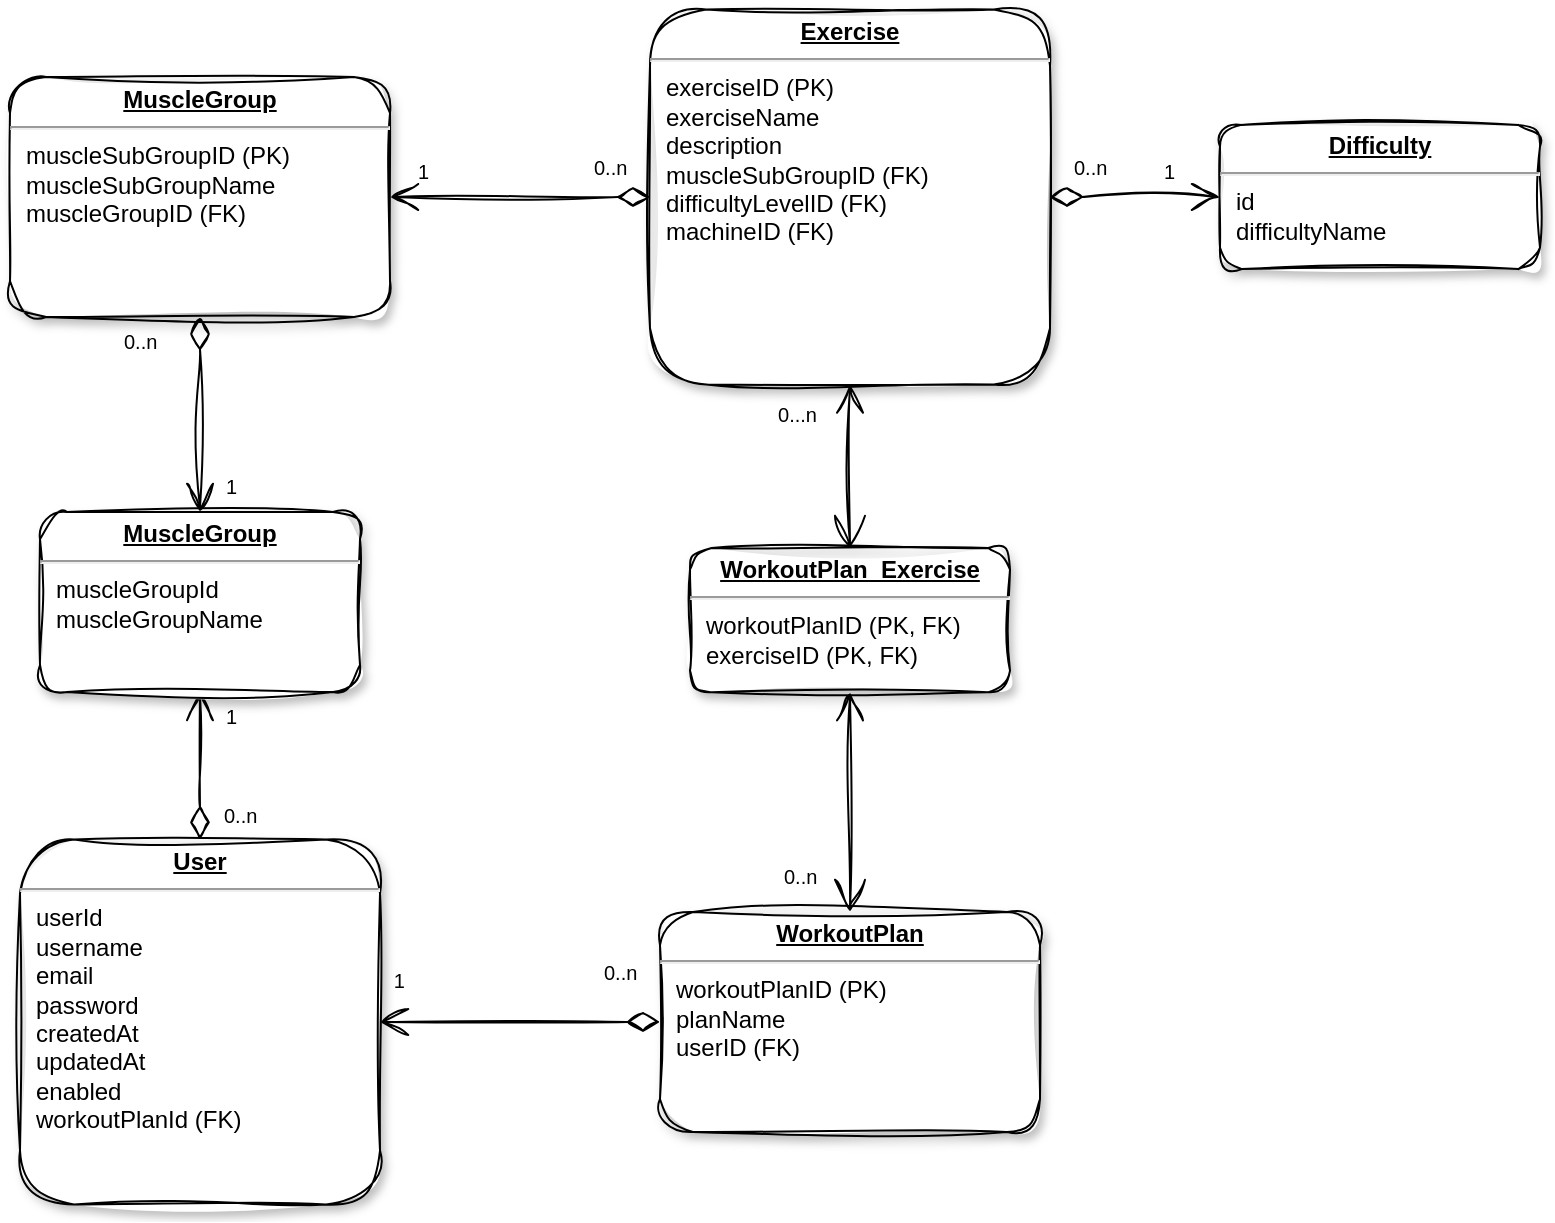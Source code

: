 <mxfile version="24.7.10">
  <diagram name="Page-1" id="efa7a0a1-bf9b-a30e-e6df-94a7791c09e9">
    <mxGraphModel dx="1587" dy="957" grid="1" gridSize="10" guides="1" tooltips="1" connect="1" arrows="1" fold="1" page="1" pageScale="1" pageWidth="826" pageHeight="1169" background="none" math="0" shadow="0">
      <root>
        <mxCell id="0" />
        <mxCell id="1" parent="0" />
        <mxCell id="23" value="&lt;p style=&quot;margin: 0px; margin-top: 4px; text-align: center; text-decoration: underline;&quot;&gt;&lt;strong&gt;Difficulty&lt;/strong&gt;&lt;/p&gt;&lt;hr&gt;&lt;p style=&quot;margin: 0px; margin-left: 8px;&quot;&gt;id&lt;/p&gt;&lt;p style=&quot;margin: 0px; margin-left: 8px;&quot;&gt;difficultyName&lt;br&gt;&lt;/p&gt;" style="verticalAlign=top;align=left;overflow=fill;fontSize=12;fontFamily=Helvetica;html=1;shadow=1;rounded=1;sketch=1;curveFitting=1;jiggle=2;labelBackgroundColor=none;" parent="1" vertex="1">
          <mxGeometry x="1180" y="336.44" width="160" height="72.11" as="geometry" />
        </mxCell>
        <mxCell id="29" value="&lt;p style=&quot;margin: 0px; margin-top: 4px; text-align: center; text-decoration: underline;&quot;&gt;&lt;strong&gt;User&lt;/strong&gt;&lt;/p&gt;&lt;hr&gt;&lt;p style=&quot;margin: 0px; margin-left: 8px;&quot;&gt;userId&lt;/p&gt;&lt;p style=&quot;margin: 0px; margin-left: 8px;&quot;&gt;username&lt;/p&gt;&lt;p style=&quot;margin: 0px; margin-left: 8px;&quot;&gt;email&lt;/p&gt;&lt;p style=&quot;margin: 0px; margin-left: 8px;&quot;&gt;password&lt;/p&gt;&lt;p style=&quot;margin: 0px 0px 0px 8px;&quot;&gt;createdAt&lt;/p&gt;&lt;p style=&quot;margin: 0px 0px 0px 8px;&quot;&gt;updatedAt&lt;/p&gt;&lt;p style=&quot;margin: 0px 0px 0px 8px;&quot;&gt;enabled&lt;/p&gt;&lt;p style=&quot;margin: 0px 0px 0px 8px;&quot;&gt;workoutPlanId (FK)&lt;/p&gt;" style="verticalAlign=top;align=left;overflow=fill;fontSize=12;fontFamily=Helvetica;html=1;shadow=1;rounded=1;sketch=1;curveFitting=1;jiggle=2;labelBackgroundColor=none;" parent="1" vertex="1">
          <mxGeometry x="580" y="693.72" width="180" height="182.55" as="geometry" />
        </mxCell>
        <mxCell id="34" value="&lt;p style=&quot;margin: 0px ; margin-top: 4px ; text-align: center ; text-decoration: underline&quot;&gt;&lt;strong&gt;WorkoutPlan&lt;/strong&gt;&lt;/p&gt;&lt;hr&gt;&lt;p style=&quot;margin: 0px ; margin-left: 8px&quot;&gt;workoutPlanID (PK)&lt;/p&gt;&lt;p style=&quot;margin: 0px ; margin-left: 8px&quot;&gt;planName&lt;/p&gt;&lt;p style=&quot;margin: 0px ; margin-left: 8px&quot;&gt;userID (FK)&lt;/p&gt;" style="verticalAlign=top;align=left;overflow=fill;fontSize=12;fontFamily=Helvetica;html=1;shadow=1;rounded=1;sketch=1;curveFitting=1;jiggle=2;labelBackgroundColor=none;" parent="1" vertex="1">
          <mxGeometry x="900" y="730" width="190" height="110" as="geometry" />
        </mxCell>
        <mxCell id="87" value="" style="endArrow=open;endSize=12;startArrow=diamondThin;startSize=14;startFill=0;edgeStyle=orthogonalEdgeStyle;entryX=0.5;entryY=0;entryDx=0;entryDy=0;rounded=1;sketch=1;curveFitting=1;jiggle=2;labelBackgroundColor=none;fontColor=default;exitX=0.5;exitY=1;exitDx=0;exitDy=0;" parent="1" source="_uw9N7f6DqMWwpb47zAl-140" target="_uw9N7f6DqMWwpb47zAl-125" edge="1">
          <mxGeometry x="519.36" y="200" as="geometry">
            <mxPoint x="670" y="435.0" as="sourcePoint" />
            <mxPoint x="350" y="559.46" as="targetPoint" />
          </mxGeometry>
        </mxCell>
        <mxCell id="88" value="0..n" style="resizable=0;align=left;verticalAlign=top;labelBackgroundColor=none;fontSize=10;shadow=1;rounded=1;sketch=1;curveFitting=1;jiggle=2;" parent="87" connectable="0" vertex="1">
          <mxGeometry x="-1" relative="1" as="geometry">
            <mxPoint x="-40" as="offset" />
          </mxGeometry>
        </mxCell>
        <mxCell id="89" value="1" style="resizable=0;align=right;verticalAlign=top;labelBackgroundColor=none;fontSize=10;shadow=1;rounded=1;sketch=1;curveFitting=1;jiggle=2;" parent="87" connectable="0" vertex="1">
          <mxGeometry x="1" relative="1" as="geometry">
            <mxPoint x="20.0" y="-25.0" as="offset" />
          </mxGeometry>
        </mxCell>
        <mxCell id="99" value="" style="endArrow=open;endSize=12;startArrow=diamondThin;startSize=14;startFill=0;edgeStyle=orthogonalEdgeStyle;entryX=0.5;entryY=1;entryDx=0;entryDy=0;rounded=1;sketch=1;curveFitting=1;jiggle=2;labelBackgroundColor=none;fontColor=default;" parent="1" source="29" target="_uw9N7f6DqMWwpb47zAl-125" edge="1">
          <mxGeometry x="369.36" y="360" as="geometry">
            <mxPoint x="369.36" y="360" as="sourcePoint" />
            <mxPoint x="430" y="605.98" as="targetPoint" />
            <Array as="points" />
          </mxGeometry>
        </mxCell>
        <mxCell id="100" value="0..n" style="resizable=0;align=left;verticalAlign=top;labelBackgroundColor=none;fontSize=10;shadow=1;rounded=1;sketch=1;curveFitting=1;jiggle=2;" parent="99" connectable="0" vertex="1">
          <mxGeometry x="-1" relative="1" as="geometry">
            <mxPoint x="10" y="-24" as="offset" />
          </mxGeometry>
        </mxCell>
        <mxCell id="101" value="1" style="resizable=0;align=right;verticalAlign=top;labelBackgroundColor=none;fontSize=10;shadow=1;rounded=1;sketch=1;curveFitting=1;jiggle=2;" parent="99" connectable="0" vertex="1">
          <mxGeometry x="1" relative="1" as="geometry">
            <mxPoint x="20.0" y="1.895e-13" as="offset" />
          </mxGeometry>
        </mxCell>
        <mxCell id="_uw9N7f6DqMWwpb47zAl-115" value="&lt;p style=&quot;margin: 0px; margin-top: 4px; text-align: center; text-decoration: underline;&quot;&gt;&lt;strong&gt;Exercise&lt;/strong&gt;&lt;/p&gt;&lt;hr&gt;&lt;p style=&quot;margin: 0px; margin-left: 8px;&quot;&gt;exerciseID (PK)&lt;/p&gt;&lt;p style=&quot;margin: 0px; margin-left: 8px;&quot;&gt;exerciseName&lt;/p&gt;&lt;p style=&quot;margin: 0px; margin-left: 8px;&quot;&gt;description&lt;/p&gt;&lt;p style=&quot;margin: 0px; margin-left: 8px;&quot;&gt;muscleSubGroupID (FK)&amp;nbsp;&lt;/p&gt;&lt;p style=&quot;margin: 0px; margin-left: 8px;&quot;&gt;difficultyLevelID (FK)&lt;/p&gt;&lt;p style=&quot;margin: 0px; margin-left: 8px;&quot;&gt;machineID (FK)&lt;br&gt;&lt;/p&gt;" style="verticalAlign=top;align=left;overflow=fill;fontSize=12;fontFamily=Helvetica;html=1;shadow=1;rounded=1;sketch=1;curveFitting=1;jiggle=2;labelBackgroundColor=none;" vertex="1" parent="1">
          <mxGeometry x="895" y="278.75" width="200" height="187.5" as="geometry" />
        </mxCell>
        <mxCell id="_uw9N7f6DqMWwpb47zAl-119" value="" style="endArrow=open;endSize=12;startArrow=diamondThin;startSize=14;startFill=0;edgeStyle=orthogonalEdgeStyle;exitX=0;exitY=0.5;exitDx=0;exitDy=0;entryX=1;entryY=0.5;entryDx=0;entryDy=0;rounded=1;sketch=1;curveFitting=1;jiggle=2;labelBackgroundColor=none;fontColor=default;" edge="1" parent="1" source="_uw9N7f6DqMWwpb47zAl-115" target="_uw9N7f6DqMWwpb47zAl-140">
          <mxGeometry x="620" y="340" as="geometry">
            <mxPoint x="570" y="150" as="sourcePoint" />
            <mxPoint x="750" y="372.5" as="targetPoint" />
            <Array as="points" />
          </mxGeometry>
        </mxCell>
        <mxCell id="_uw9N7f6DqMWwpb47zAl-120" value="0..n" style="resizable=0;align=left;verticalAlign=top;labelBackgroundColor=none;fontSize=10;shadow=1;rounded=1;sketch=1;curveFitting=1;jiggle=2;" connectable="0" vertex="1" parent="_uw9N7f6DqMWwpb47zAl-119">
          <mxGeometry x="-1" relative="1" as="geometry">
            <mxPoint x="-30" y="-27" as="offset" />
          </mxGeometry>
        </mxCell>
        <mxCell id="_uw9N7f6DqMWwpb47zAl-121" value="1" style="resizable=0;align=right;verticalAlign=top;labelBackgroundColor=none;fontSize=10;shadow=1;rounded=1;sketch=1;curveFitting=1;jiggle=2;" connectable="0" vertex="1" parent="_uw9N7f6DqMWwpb47zAl-119">
          <mxGeometry x="1" relative="1" as="geometry">
            <mxPoint x="21" y="-25" as="offset" />
          </mxGeometry>
        </mxCell>
        <mxCell id="_uw9N7f6DqMWwpb47zAl-122" value="" style="endArrow=open;endSize=12;startArrow=diamondThin;startSize=14;startFill=0;edgeStyle=orthogonalEdgeStyle;exitX=1;exitY=0.5;exitDx=0;exitDy=0;entryX=0;entryY=0.5;entryDx=0;entryDy=0;rounded=1;sketch=1;curveFitting=1;jiggle=2;labelBackgroundColor=none;fontColor=default;" edge="1" parent="1" source="_uw9N7f6DqMWwpb47zAl-115" target="23">
          <mxGeometry x="620" y="340" as="geometry">
            <mxPoint x="620" y="254" as="sourcePoint" />
            <mxPoint x="440" y="254" as="targetPoint" />
            <Array as="points" />
          </mxGeometry>
        </mxCell>
        <mxCell id="_uw9N7f6DqMWwpb47zAl-123" value="0..n" style="resizable=0;align=left;verticalAlign=top;labelBackgroundColor=none;fontSize=10;shadow=1;rounded=1;sketch=1;curveFitting=1;jiggle=2;" connectable="0" vertex="1" parent="_uw9N7f6DqMWwpb47zAl-122">
          <mxGeometry x="-1" relative="1" as="geometry">
            <mxPoint x="10" y="-27" as="offset" />
          </mxGeometry>
        </mxCell>
        <mxCell id="_uw9N7f6DqMWwpb47zAl-124" value="1" style="resizable=0;align=right;verticalAlign=top;labelBackgroundColor=none;fontSize=10;shadow=1;rounded=1;sketch=1;curveFitting=1;jiggle=2;" connectable="0" vertex="1" parent="_uw9N7f6DqMWwpb47zAl-122">
          <mxGeometry x="1" relative="1" as="geometry">
            <mxPoint x="-21" y="-25" as="offset" />
          </mxGeometry>
        </mxCell>
        <mxCell id="_uw9N7f6DqMWwpb47zAl-125" value="&lt;p style=&quot;margin: 0px ; margin-top: 4px ; text-align: center ; text-decoration: underline&quot;&gt;&lt;strong&gt;MuscleGroup&lt;/strong&gt;&lt;br&gt;&lt;/p&gt;&lt;hr&gt;&lt;p style=&quot;margin: 0px 0px 0px 8px;&quot;&gt;muscleGroupId&lt;/p&gt;&lt;p style=&quot;margin: 0px 0px 0px 8px;&quot;&gt;muscleGroupName&lt;/p&gt;" style="verticalAlign=top;align=left;overflow=fill;fontSize=12;fontFamily=Helvetica;html=1;shadow=1;rounded=1;sketch=1;curveFitting=1;jiggle=2;labelBackgroundColor=none;" vertex="1" parent="1">
          <mxGeometry x="590" y="530.0" width="160" height="90" as="geometry" />
        </mxCell>
        <mxCell id="_uw9N7f6DqMWwpb47zAl-127" value="" style="endArrow=open;endSize=12;startArrow=diamondThin;startSize=14;startFill=0;edgeStyle=orthogonalEdgeStyle;entryX=1;entryY=0.5;rounded=1;entryDx=0;entryDy=0;sketch=1;curveFitting=1;jiggle=2;labelBackgroundColor=none;fontColor=default;" edge="1" parent="1" source="34" target="29">
          <mxGeometry x="419.36" y="820" as="geometry">
            <mxPoint x="1070" y="607" as="sourcePoint" />
            <mxPoint x="980" y="605.98" as="targetPoint" />
          </mxGeometry>
        </mxCell>
        <mxCell id="_uw9N7f6DqMWwpb47zAl-128" value="0..n" style="resizable=0;align=left;verticalAlign=top;labelBackgroundColor=none;fontSize=10;shadow=1;rounded=1;sketch=1;curveFitting=1;jiggle=2;" connectable="0" vertex="1" parent="_uw9N7f6DqMWwpb47zAl-127">
          <mxGeometry x="-1" relative="1" as="geometry">
            <mxPoint x="-30" y="-37" as="offset" />
          </mxGeometry>
        </mxCell>
        <mxCell id="_uw9N7f6DqMWwpb47zAl-130" value="1" style="resizable=0;align=right;verticalAlign=top;labelBackgroundColor=none;fontSize=10;shadow=1;rounded=1;sketch=1;curveFitting=1;jiggle=2;" connectable="0" vertex="1" parent="1">
          <mxGeometry x="739.995" y="700.0" as="geometry">
            <mxPoint x="34" y="52" as="offset" />
          </mxGeometry>
        </mxCell>
        <mxCell id="_uw9N7f6DqMWwpb47zAl-132" value="" style="endArrow=open;endSize=12;startArrow=open;startSize=14;startFill=0;edgeStyle=orthogonalEdgeStyle;entryX=0.5;entryY=1;entryDx=0;entryDy=0;exitX=0.5;exitY=0;exitDx=0;exitDy=0;rounded=1;sketch=1;curveFitting=1;jiggle=2;labelBackgroundColor=none;fontColor=default;" edge="1" parent="1" source="_uw9N7f6DqMWwpb47zAl-136" target="_uw9N7f6DqMWwpb47zAl-115">
          <mxGeometry x="369.36" y="360" as="geometry">
            <mxPoint x="1050" y="580" as="sourcePoint" />
            <mxPoint x="910" y="580" as="targetPoint" />
            <Array as="points" />
          </mxGeometry>
        </mxCell>
        <mxCell id="_uw9N7f6DqMWwpb47zAl-134" value="0...n" style="resizable=0;align=right;verticalAlign=top;labelBackgroundColor=none;fontSize=10;shadow=1;rounded=1;sketch=1;curveFitting=1;jiggle=2;" connectable="0" vertex="1" parent="_uw9N7f6DqMWwpb47zAl-132">
          <mxGeometry x="1" relative="1" as="geometry">
            <mxPoint x="-15" y="3" as="offset" />
          </mxGeometry>
        </mxCell>
        <mxCell id="_uw9N7f6DqMWwpb47zAl-137" value="" style="endArrow=open;endSize=12;startArrow=open;startSize=14;startFill=0;edgeStyle=orthogonalEdgeStyle;entryX=0.5;entryY=1;entryDx=0;entryDy=0;exitX=0.5;exitY=0;exitDx=0;exitDy=0;rounded=1;sketch=1;curveFitting=1;jiggle=2;labelBackgroundColor=none;fontColor=default;" edge="1" parent="1" source="34" target="_uw9N7f6DqMWwpb47zAl-136">
          <mxGeometry x="369.36" y="360" as="geometry">
            <mxPoint x="995" y="730" as="sourcePoint" />
            <mxPoint x="995" y="466" as="targetPoint" />
            <Array as="points" />
          </mxGeometry>
        </mxCell>
        <mxCell id="_uw9N7f6DqMWwpb47zAl-138" value="0..n" style="resizable=0;align=left;verticalAlign=top;labelBackgroundColor=none;fontSize=10;shadow=1;rounded=1;sketch=1;curveFitting=1;jiggle=2;" connectable="0" vertex="1" parent="_uw9N7f6DqMWwpb47zAl-137">
          <mxGeometry x="-1" relative="1" as="geometry">
            <mxPoint x="-35" y="-30" as="offset" />
          </mxGeometry>
        </mxCell>
        <mxCell id="_uw9N7f6DqMWwpb47zAl-136" value="&lt;p style=&quot;margin: 0px; margin-top: 4px; text-align: center; text-decoration: underline;&quot;&gt;&lt;b&gt;WorkoutPlan_Exercise&lt;br&gt;&lt;/b&gt;&lt;/p&gt;&lt;hr&gt;&lt;p style=&quot;margin: 0px; margin-left: 8px;&quot;&gt;workoutPlanID (PK, FK)&lt;/p&gt;&lt;p style=&quot;margin: 0px; margin-left: 8px;&quot;&gt;exerciseID (PK, FK)&lt;/p&gt;" style="verticalAlign=top;align=left;overflow=fill;fontSize=12;fontFamily=Helvetica;html=1;shadow=1;rounded=1;sketch=1;curveFitting=1;jiggle=2;labelBackgroundColor=none;" vertex="1" parent="1">
          <mxGeometry x="915" y="548" width="160" height="72.11" as="geometry" />
        </mxCell>
        <mxCell id="_uw9N7f6DqMWwpb47zAl-140" value="&lt;p style=&quot;margin: 0px ; margin-top: 4px ; text-align: center ; text-decoration: underline&quot;&gt;&lt;strong&gt;MuscleGroup&lt;/strong&gt;&lt;br&gt;&lt;/p&gt;&lt;hr&gt;&lt;p style=&quot;margin: 0px 0px 0px 8px;&quot;&gt;muscleSubGroupID (PK)&lt;/p&gt;&lt;p style=&quot;margin: 0px 0px 0px 8px;&quot;&gt;muscleSubGroupName&lt;/p&gt;&lt;p style=&quot;margin: 0px 0px 0px 8px;&quot;&gt;muscleGroupID (FK)&lt;/p&gt;" style="verticalAlign=top;align=left;overflow=fill;fontSize=12;fontFamily=Helvetica;html=1;shadow=1;rounded=1;sketch=1;curveFitting=1;jiggle=2;labelBackgroundColor=none;" vertex="1" parent="1">
          <mxGeometry x="575" y="312.5" width="190" height="120" as="geometry" />
        </mxCell>
      </root>
    </mxGraphModel>
  </diagram>
</mxfile>
